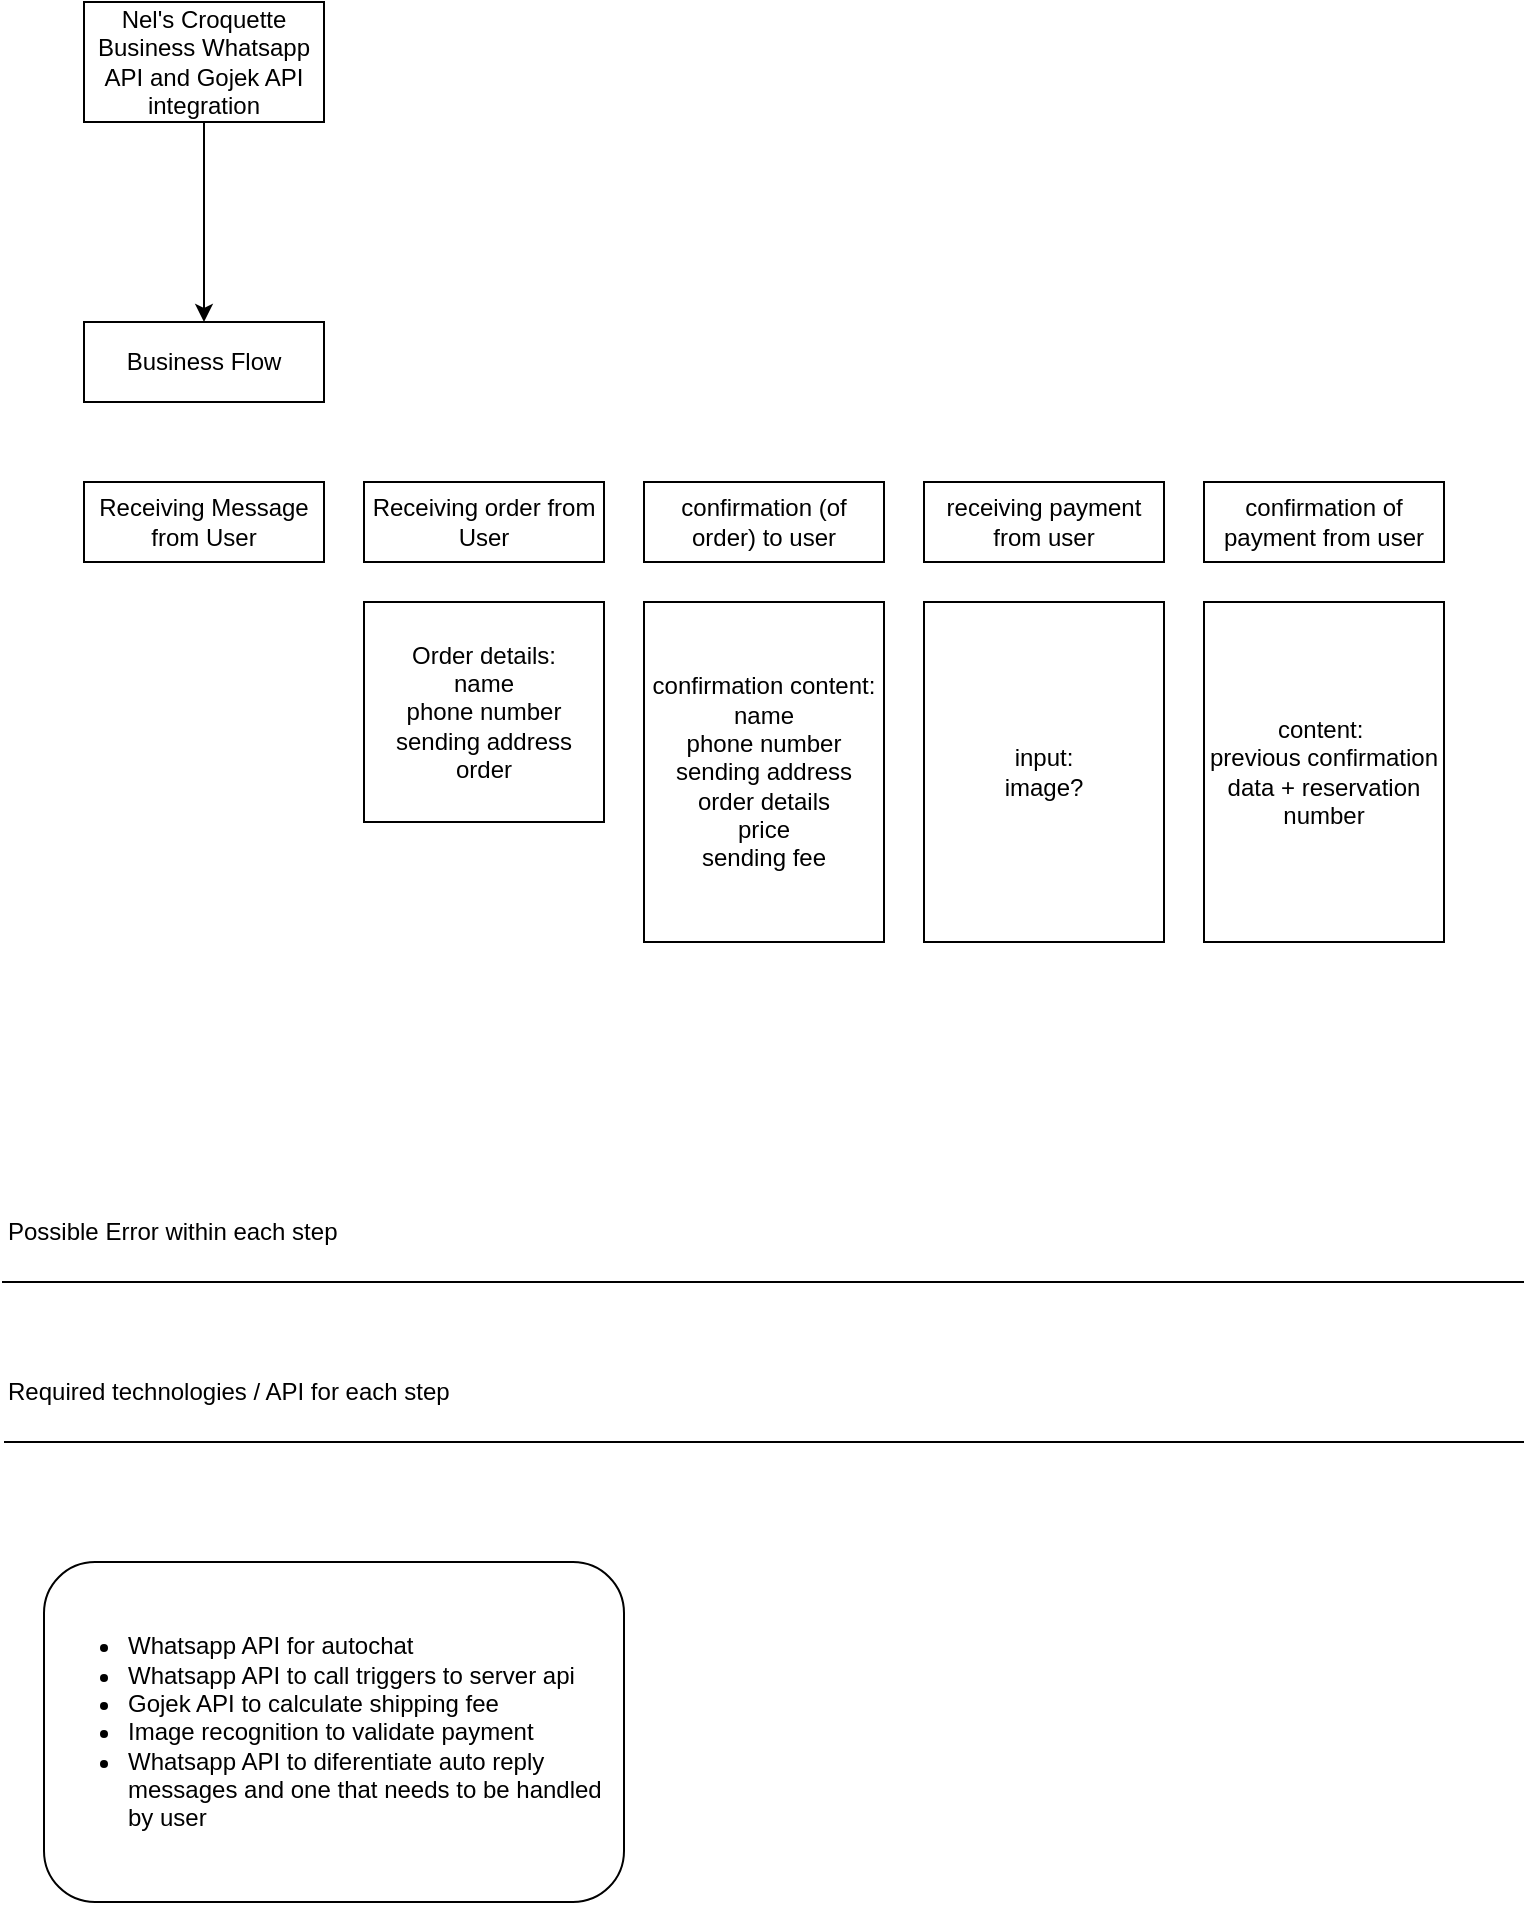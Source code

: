 <mxfile version="16.5.3" type="github">
  <diagram id="K8tBeMQh9IbKWtQcwn7P" name="Page-1">
    <mxGraphModel dx="1422" dy="762" grid="1" gridSize="10" guides="1" tooltips="1" connect="1" arrows="1" fold="1" page="1" pageScale="1" pageWidth="827" pageHeight="1169" math="0" shadow="0">
      <root>
        <mxCell id="0" />
        <mxCell id="1" parent="0" />
        <mxCell id="5-7GdGMjwlSb2nJbU-Rv-1" value="Nel&#39;s Croquette Business Whatsapp API and Gojek API integration" style="rounded=0;whiteSpace=wrap;html=1;" vertex="1" parent="1">
          <mxGeometry x="80" y="80" width="120" height="60" as="geometry" />
        </mxCell>
        <mxCell id="5-7GdGMjwlSb2nJbU-Rv-2" value="" style="endArrow=classic;html=1;rounded=0;exitX=0.5;exitY=1;exitDx=0;exitDy=0;" edge="1" parent="1" source="5-7GdGMjwlSb2nJbU-Rv-1">
          <mxGeometry width="50" height="50" relative="1" as="geometry">
            <mxPoint x="120" y="250" as="sourcePoint" />
            <mxPoint x="140" y="240" as="targetPoint" />
          </mxGeometry>
        </mxCell>
        <mxCell id="5-7GdGMjwlSb2nJbU-Rv-4" value="Business Flow" style="rounded=0;whiteSpace=wrap;html=1;" vertex="1" parent="1">
          <mxGeometry x="80" y="240" width="120" height="40" as="geometry" />
        </mxCell>
        <mxCell id="5-7GdGMjwlSb2nJbU-Rv-5" value="Receiving Message from User" style="rounded=0;whiteSpace=wrap;html=1;" vertex="1" parent="1">
          <mxGeometry x="80" y="320" width="120" height="40" as="geometry" />
        </mxCell>
        <mxCell id="5-7GdGMjwlSb2nJbU-Rv-6" value="Receiving order from User" style="rounded=0;whiteSpace=wrap;html=1;" vertex="1" parent="1">
          <mxGeometry x="220" y="320" width="120" height="40" as="geometry" />
        </mxCell>
        <mxCell id="5-7GdGMjwlSb2nJbU-Rv-7" value="Order details:&lt;br&gt;name&lt;br&gt;phone number&lt;br&gt;sending address&lt;br&gt;order" style="rounded=0;whiteSpace=wrap;html=1;" vertex="1" parent="1">
          <mxGeometry x="220" y="380" width="120" height="110" as="geometry" />
        </mxCell>
        <mxCell id="5-7GdGMjwlSb2nJbU-Rv-8" value="confirmation (of order) to user" style="rounded=0;whiteSpace=wrap;html=1;" vertex="1" parent="1">
          <mxGeometry x="360" y="320" width="120" height="40" as="geometry" />
        </mxCell>
        <mxCell id="5-7GdGMjwlSb2nJbU-Rv-9" value="confirmation content:&lt;br&gt;name&lt;br&gt;phone number&lt;br&gt;sending address&lt;br&gt;order details&lt;br&gt;price&lt;br&gt;sending fee" style="rounded=0;whiteSpace=wrap;html=1;" vertex="1" parent="1">
          <mxGeometry x="360" y="380" width="120" height="170" as="geometry" />
        </mxCell>
        <mxCell id="5-7GdGMjwlSb2nJbU-Rv-10" value="" style="endArrow=none;html=1;rounded=0;" edge="1" parent="1">
          <mxGeometry width="50" height="50" relative="1" as="geometry">
            <mxPoint x="39" y="720" as="sourcePoint" />
            <mxPoint x="800" y="720" as="targetPoint" />
          </mxGeometry>
        </mxCell>
        <mxCell id="5-7GdGMjwlSb2nJbU-Rv-11" value="Possible Error within each step" style="text;html=1;strokeColor=none;fillColor=none;align=left;verticalAlign=middle;whiteSpace=wrap;rounded=0;" vertex="1" parent="1">
          <mxGeometry x="40" y="680" width="760" height="30" as="geometry" />
        </mxCell>
        <mxCell id="5-7GdGMjwlSb2nJbU-Rv-12" value="receiving payment from user" style="rounded=0;whiteSpace=wrap;html=1;" vertex="1" parent="1">
          <mxGeometry x="500" y="320" width="120" height="40" as="geometry" />
        </mxCell>
        <mxCell id="5-7GdGMjwlSb2nJbU-Rv-13" value="input:&lt;br&gt;image?" style="rounded=0;whiteSpace=wrap;html=1;" vertex="1" parent="1">
          <mxGeometry x="500" y="380" width="120" height="170" as="geometry" />
        </mxCell>
        <mxCell id="5-7GdGMjwlSb2nJbU-Rv-14" value="confirmation of payment from user" style="rounded=0;whiteSpace=wrap;html=1;" vertex="1" parent="1">
          <mxGeometry x="640" y="320" width="120" height="40" as="geometry" />
        </mxCell>
        <mxCell id="5-7GdGMjwlSb2nJbU-Rv-15" value="content:&amp;nbsp;&lt;br&gt;previous confirmation data + reservation number" style="rounded=0;whiteSpace=wrap;html=1;" vertex="1" parent="1">
          <mxGeometry x="640" y="380" width="120" height="170" as="geometry" />
        </mxCell>
        <mxCell id="5-7GdGMjwlSb2nJbU-Rv-16" value="&lt;ul&gt;&lt;li&gt;Whatsapp API for autochat&lt;/li&gt;&lt;li&gt;Whatsapp API to call triggers to server api&lt;/li&gt;&lt;li&gt;Gojek API to calculate shipping fee&lt;/li&gt;&lt;li&gt;Image recognition to validate payment&amp;nbsp;&lt;/li&gt;&lt;li&gt;Whatsapp API to diferentiate auto reply messages and one that needs to be handled by user&lt;/li&gt;&lt;/ul&gt;" style="rounded=1;whiteSpace=wrap;html=1;align=left;" vertex="1" parent="1">
          <mxGeometry x="60" y="860" width="290" height="170" as="geometry" />
        </mxCell>
        <mxCell id="5-7GdGMjwlSb2nJbU-Rv-17" value="" style="endArrow=none;html=1;rounded=0;" edge="1" parent="1">
          <mxGeometry width="50" height="50" relative="1" as="geometry">
            <mxPoint x="40" y="800" as="sourcePoint" />
            <mxPoint x="800" y="800" as="targetPoint" />
          </mxGeometry>
        </mxCell>
        <mxCell id="5-7GdGMjwlSb2nJbU-Rv-18" value="Required technologies / API for each step" style="text;html=1;strokeColor=none;fillColor=none;align=left;verticalAlign=middle;whiteSpace=wrap;rounded=0;" vertex="1" parent="1">
          <mxGeometry x="40" y="760" width="760" height="30" as="geometry" />
        </mxCell>
      </root>
    </mxGraphModel>
  </diagram>
</mxfile>
